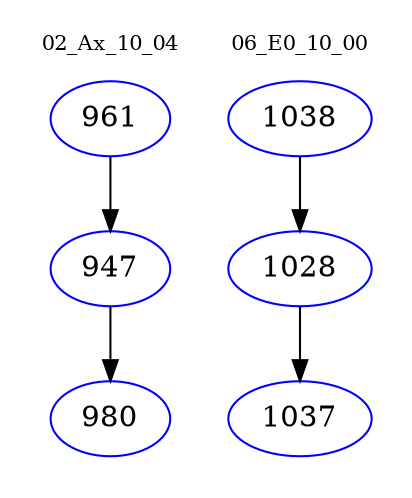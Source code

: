 digraph{
subgraph cluster_0 {
color = white
label = "02_Ax_10_04";
fontsize=10;
T0_961 [label="961", color="blue"]
T0_961 -> T0_947 [color="black"]
T0_947 [label="947", color="blue"]
T0_947 -> T0_980 [color="black"]
T0_980 [label="980", color="blue"]
}
subgraph cluster_1 {
color = white
label = "06_E0_10_00";
fontsize=10;
T1_1038 [label="1038", color="blue"]
T1_1038 -> T1_1028 [color="black"]
T1_1028 [label="1028", color="blue"]
T1_1028 -> T1_1037 [color="black"]
T1_1037 [label="1037", color="blue"]
}
}
